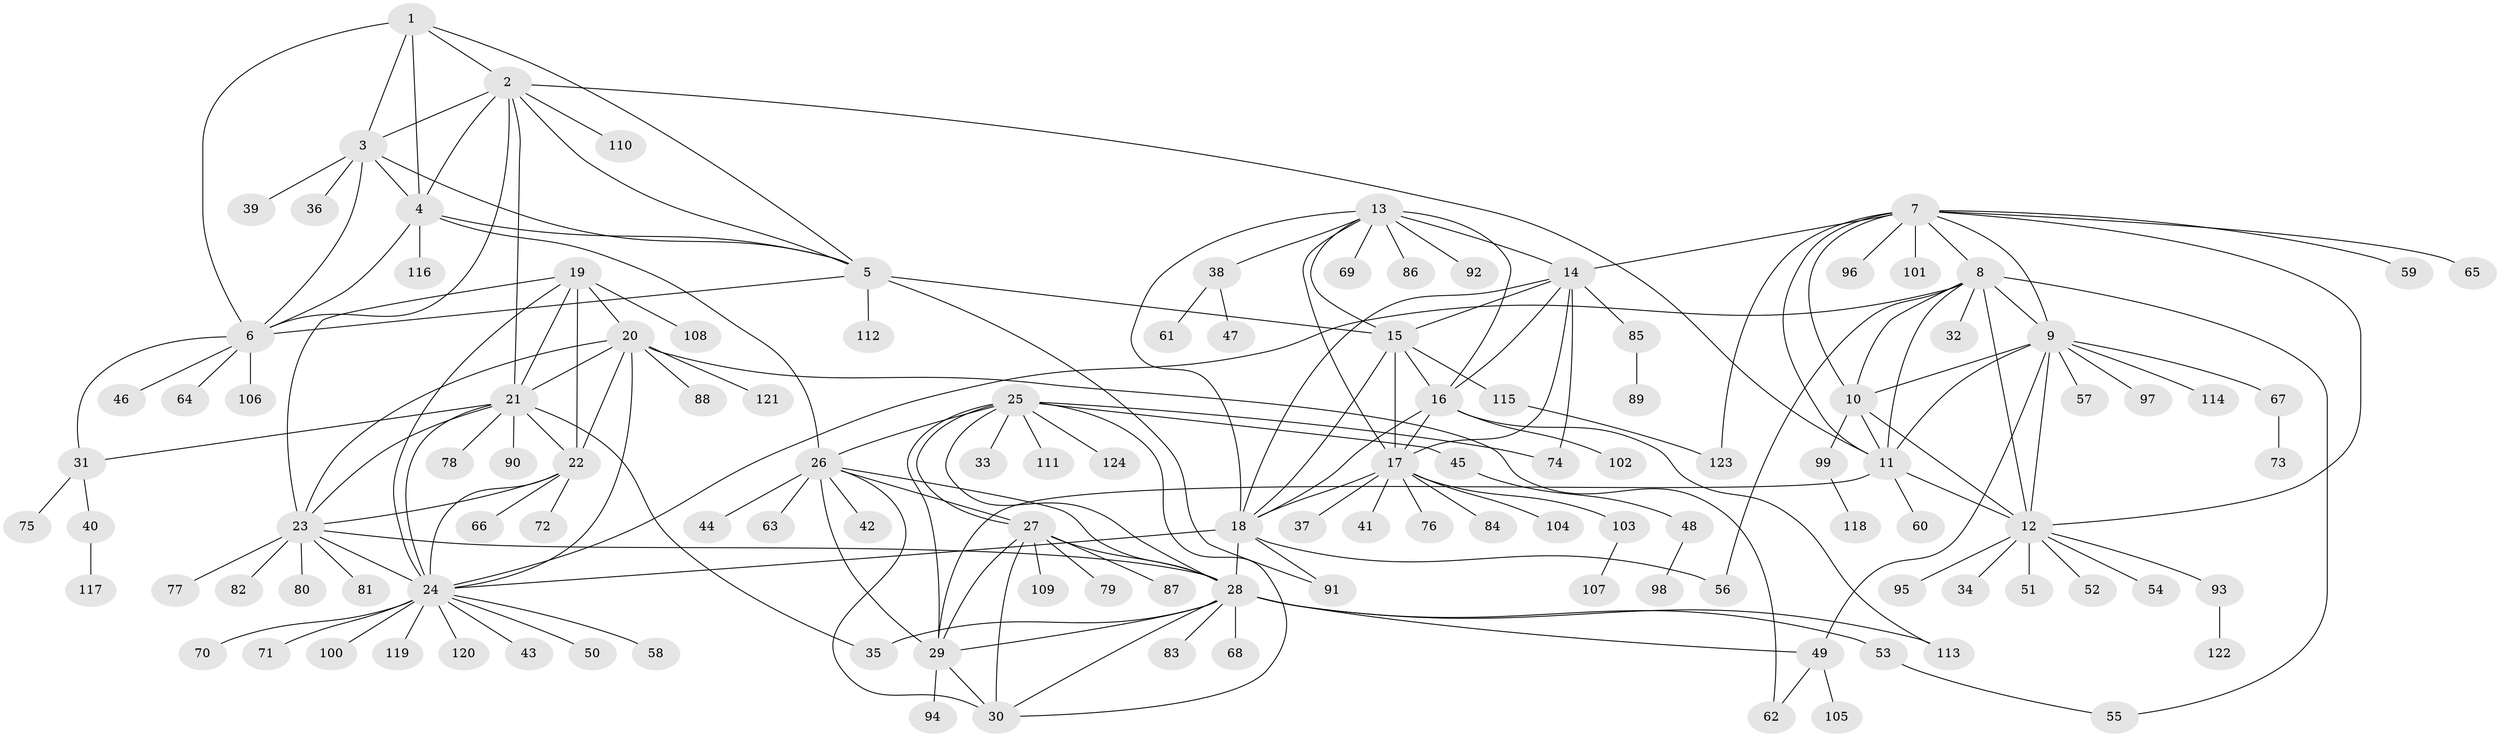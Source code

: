 // coarse degree distribution, {1: 0.6666666666666666, 17: 0.02564102564102564, 6: 0.02564102564102564, 4: 0.05128205128205128, 9: 0.02564102564102564, 3: 0.02564102564102564, 5: 0.02564102564102564, 7: 0.05128205128205128, 8: 0.02564102564102564, 12: 0.02564102564102564, 2: 0.05128205128205128}
// Generated by graph-tools (version 1.1) at 2025/37/03/04/25 23:37:50]
// undirected, 124 vertices, 189 edges
graph export_dot {
  node [color=gray90,style=filled];
  1;
  2;
  3;
  4;
  5;
  6;
  7;
  8;
  9;
  10;
  11;
  12;
  13;
  14;
  15;
  16;
  17;
  18;
  19;
  20;
  21;
  22;
  23;
  24;
  25;
  26;
  27;
  28;
  29;
  30;
  31;
  32;
  33;
  34;
  35;
  36;
  37;
  38;
  39;
  40;
  41;
  42;
  43;
  44;
  45;
  46;
  47;
  48;
  49;
  50;
  51;
  52;
  53;
  54;
  55;
  56;
  57;
  58;
  59;
  60;
  61;
  62;
  63;
  64;
  65;
  66;
  67;
  68;
  69;
  70;
  71;
  72;
  73;
  74;
  75;
  76;
  77;
  78;
  79;
  80;
  81;
  82;
  83;
  84;
  85;
  86;
  87;
  88;
  89;
  90;
  91;
  92;
  93;
  94;
  95;
  96;
  97;
  98;
  99;
  100;
  101;
  102;
  103;
  104;
  105;
  106;
  107;
  108;
  109;
  110;
  111;
  112;
  113;
  114;
  115;
  116;
  117;
  118;
  119;
  120;
  121;
  122;
  123;
  124;
  1 -- 2;
  1 -- 3;
  1 -- 4;
  1 -- 5;
  1 -- 6;
  2 -- 3;
  2 -- 4;
  2 -- 5;
  2 -- 6;
  2 -- 11;
  2 -- 21;
  2 -- 110;
  3 -- 4;
  3 -- 5;
  3 -- 6;
  3 -- 36;
  3 -- 39;
  4 -- 5;
  4 -- 6;
  4 -- 26;
  4 -- 116;
  5 -- 6;
  5 -- 15;
  5 -- 91;
  5 -- 112;
  6 -- 31;
  6 -- 46;
  6 -- 64;
  6 -- 106;
  7 -- 8;
  7 -- 9;
  7 -- 10;
  7 -- 11;
  7 -- 12;
  7 -- 14;
  7 -- 59;
  7 -- 65;
  7 -- 96;
  7 -- 101;
  7 -- 123;
  8 -- 9;
  8 -- 10;
  8 -- 11;
  8 -- 12;
  8 -- 24;
  8 -- 32;
  8 -- 55;
  8 -- 56;
  9 -- 10;
  9 -- 11;
  9 -- 12;
  9 -- 49;
  9 -- 57;
  9 -- 67;
  9 -- 97;
  9 -- 114;
  10 -- 11;
  10 -- 12;
  10 -- 99;
  11 -- 12;
  11 -- 29;
  11 -- 60;
  12 -- 34;
  12 -- 51;
  12 -- 52;
  12 -- 54;
  12 -- 93;
  12 -- 95;
  13 -- 14;
  13 -- 15;
  13 -- 16;
  13 -- 17;
  13 -- 18;
  13 -- 38;
  13 -- 69;
  13 -- 86;
  13 -- 92;
  14 -- 15;
  14 -- 16;
  14 -- 17;
  14 -- 18;
  14 -- 74;
  14 -- 85;
  15 -- 16;
  15 -- 17;
  15 -- 18;
  15 -- 115;
  16 -- 17;
  16 -- 18;
  16 -- 102;
  16 -- 113;
  17 -- 18;
  17 -- 37;
  17 -- 41;
  17 -- 76;
  17 -- 84;
  17 -- 103;
  17 -- 104;
  18 -- 24;
  18 -- 28;
  18 -- 56;
  18 -- 91;
  19 -- 20;
  19 -- 21;
  19 -- 22;
  19 -- 23;
  19 -- 24;
  19 -- 108;
  20 -- 21;
  20 -- 22;
  20 -- 23;
  20 -- 24;
  20 -- 62;
  20 -- 88;
  20 -- 121;
  21 -- 22;
  21 -- 23;
  21 -- 24;
  21 -- 31;
  21 -- 35;
  21 -- 78;
  21 -- 90;
  22 -- 23;
  22 -- 24;
  22 -- 66;
  22 -- 72;
  23 -- 24;
  23 -- 28;
  23 -- 77;
  23 -- 80;
  23 -- 81;
  23 -- 82;
  24 -- 43;
  24 -- 50;
  24 -- 58;
  24 -- 70;
  24 -- 71;
  24 -- 100;
  24 -- 119;
  24 -- 120;
  25 -- 26;
  25 -- 27;
  25 -- 28;
  25 -- 29;
  25 -- 30;
  25 -- 33;
  25 -- 45;
  25 -- 74;
  25 -- 111;
  25 -- 124;
  26 -- 27;
  26 -- 28;
  26 -- 29;
  26 -- 30;
  26 -- 42;
  26 -- 44;
  26 -- 63;
  27 -- 28;
  27 -- 29;
  27 -- 30;
  27 -- 79;
  27 -- 87;
  27 -- 109;
  28 -- 29;
  28 -- 30;
  28 -- 35;
  28 -- 49;
  28 -- 53;
  28 -- 68;
  28 -- 83;
  28 -- 113;
  29 -- 30;
  29 -- 94;
  31 -- 40;
  31 -- 75;
  38 -- 47;
  38 -- 61;
  40 -- 117;
  45 -- 48;
  48 -- 98;
  49 -- 62;
  49 -- 105;
  53 -- 55;
  67 -- 73;
  85 -- 89;
  93 -- 122;
  99 -- 118;
  103 -- 107;
  115 -- 123;
}
